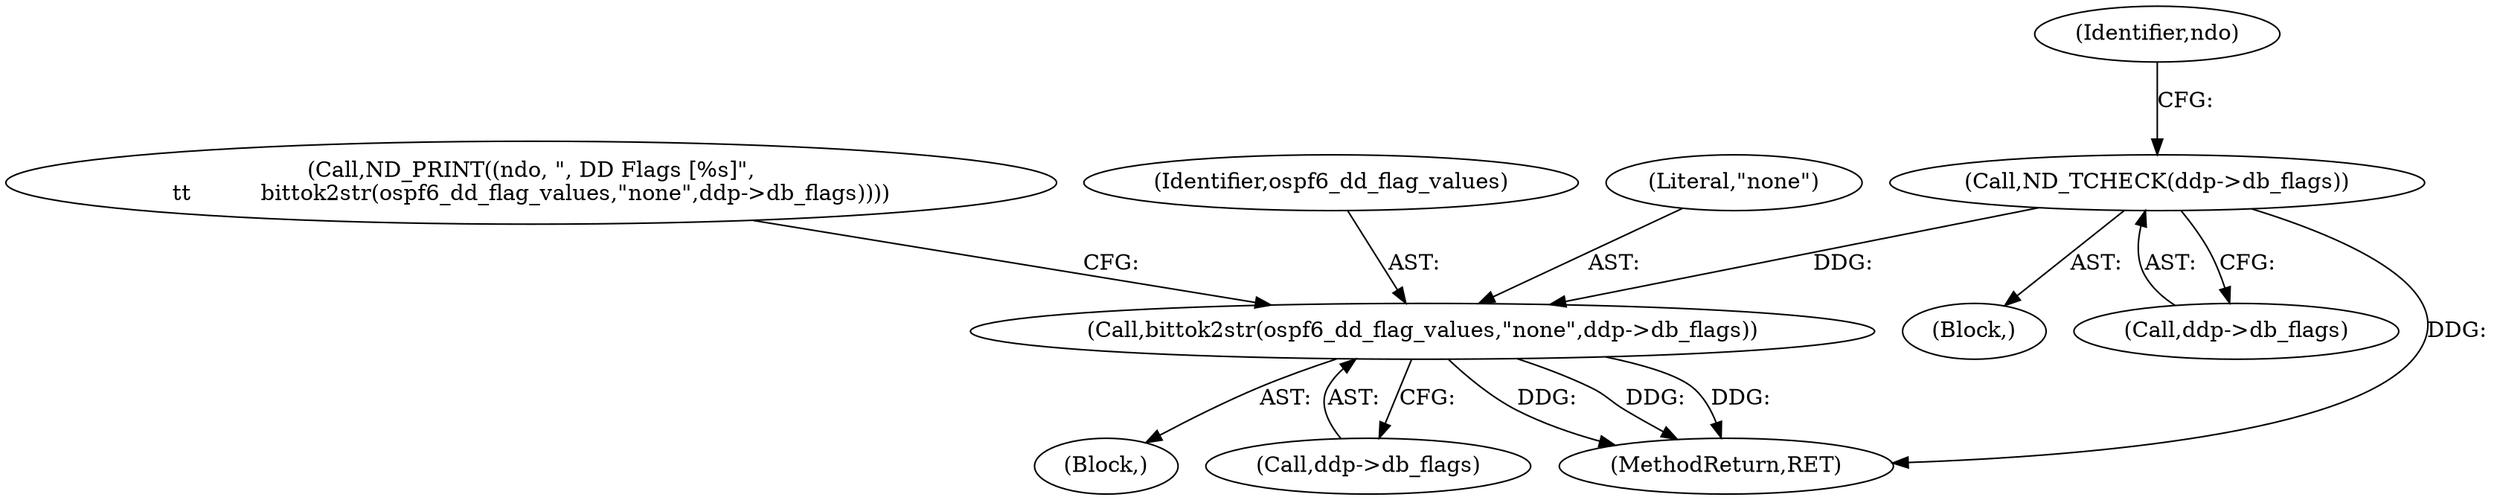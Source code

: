 digraph "0_tcpdump_88b2dac837e81cf56dce05e6e7b5989332c0092d@pointer" {
"1000299" [label="(Call,bittok2str(ospf6_dd_flag_values,\"none\",ddp->db_flags))"];
"1000290" [label="(Call,ND_TCHECK(ddp->db_flags))"];
"1000302" [label="(Call,ddp->db_flags)"];
"1000297" [label="(Block,)"];
"1000294" [label="(Call,ND_PRINT((ndo, \", DD Flags [%s]\",\n\t\t          bittok2str(ospf6_dd_flag_values,\"none\",ddp->db_flags))))"];
"1000299" [label="(Call,bittok2str(ospf6_dd_flag_values,\"none\",ddp->db_flags))"];
"1000262" [label="(Block,)"];
"1000291" [label="(Call,ddp->db_flags)"];
"1000290" [label="(Call,ND_TCHECK(ddp->db_flags))"];
"1000296" [label="(Identifier,ndo)"];
"1000509" [label="(MethodReturn,RET)"];
"1000300" [label="(Identifier,ospf6_dd_flag_values)"];
"1000301" [label="(Literal,\"none\")"];
"1000299" -> "1000297"  [label="AST: "];
"1000299" -> "1000302"  [label="CFG: "];
"1000300" -> "1000299"  [label="AST: "];
"1000301" -> "1000299"  [label="AST: "];
"1000302" -> "1000299"  [label="AST: "];
"1000294" -> "1000299"  [label="CFG: "];
"1000299" -> "1000509"  [label="DDG: "];
"1000299" -> "1000509"  [label="DDG: "];
"1000299" -> "1000509"  [label="DDG: "];
"1000290" -> "1000299"  [label="DDG: "];
"1000290" -> "1000262"  [label="AST: "];
"1000290" -> "1000291"  [label="CFG: "];
"1000291" -> "1000290"  [label="AST: "];
"1000296" -> "1000290"  [label="CFG: "];
"1000290" -> "1000509"  [label="DDG: "];
}
